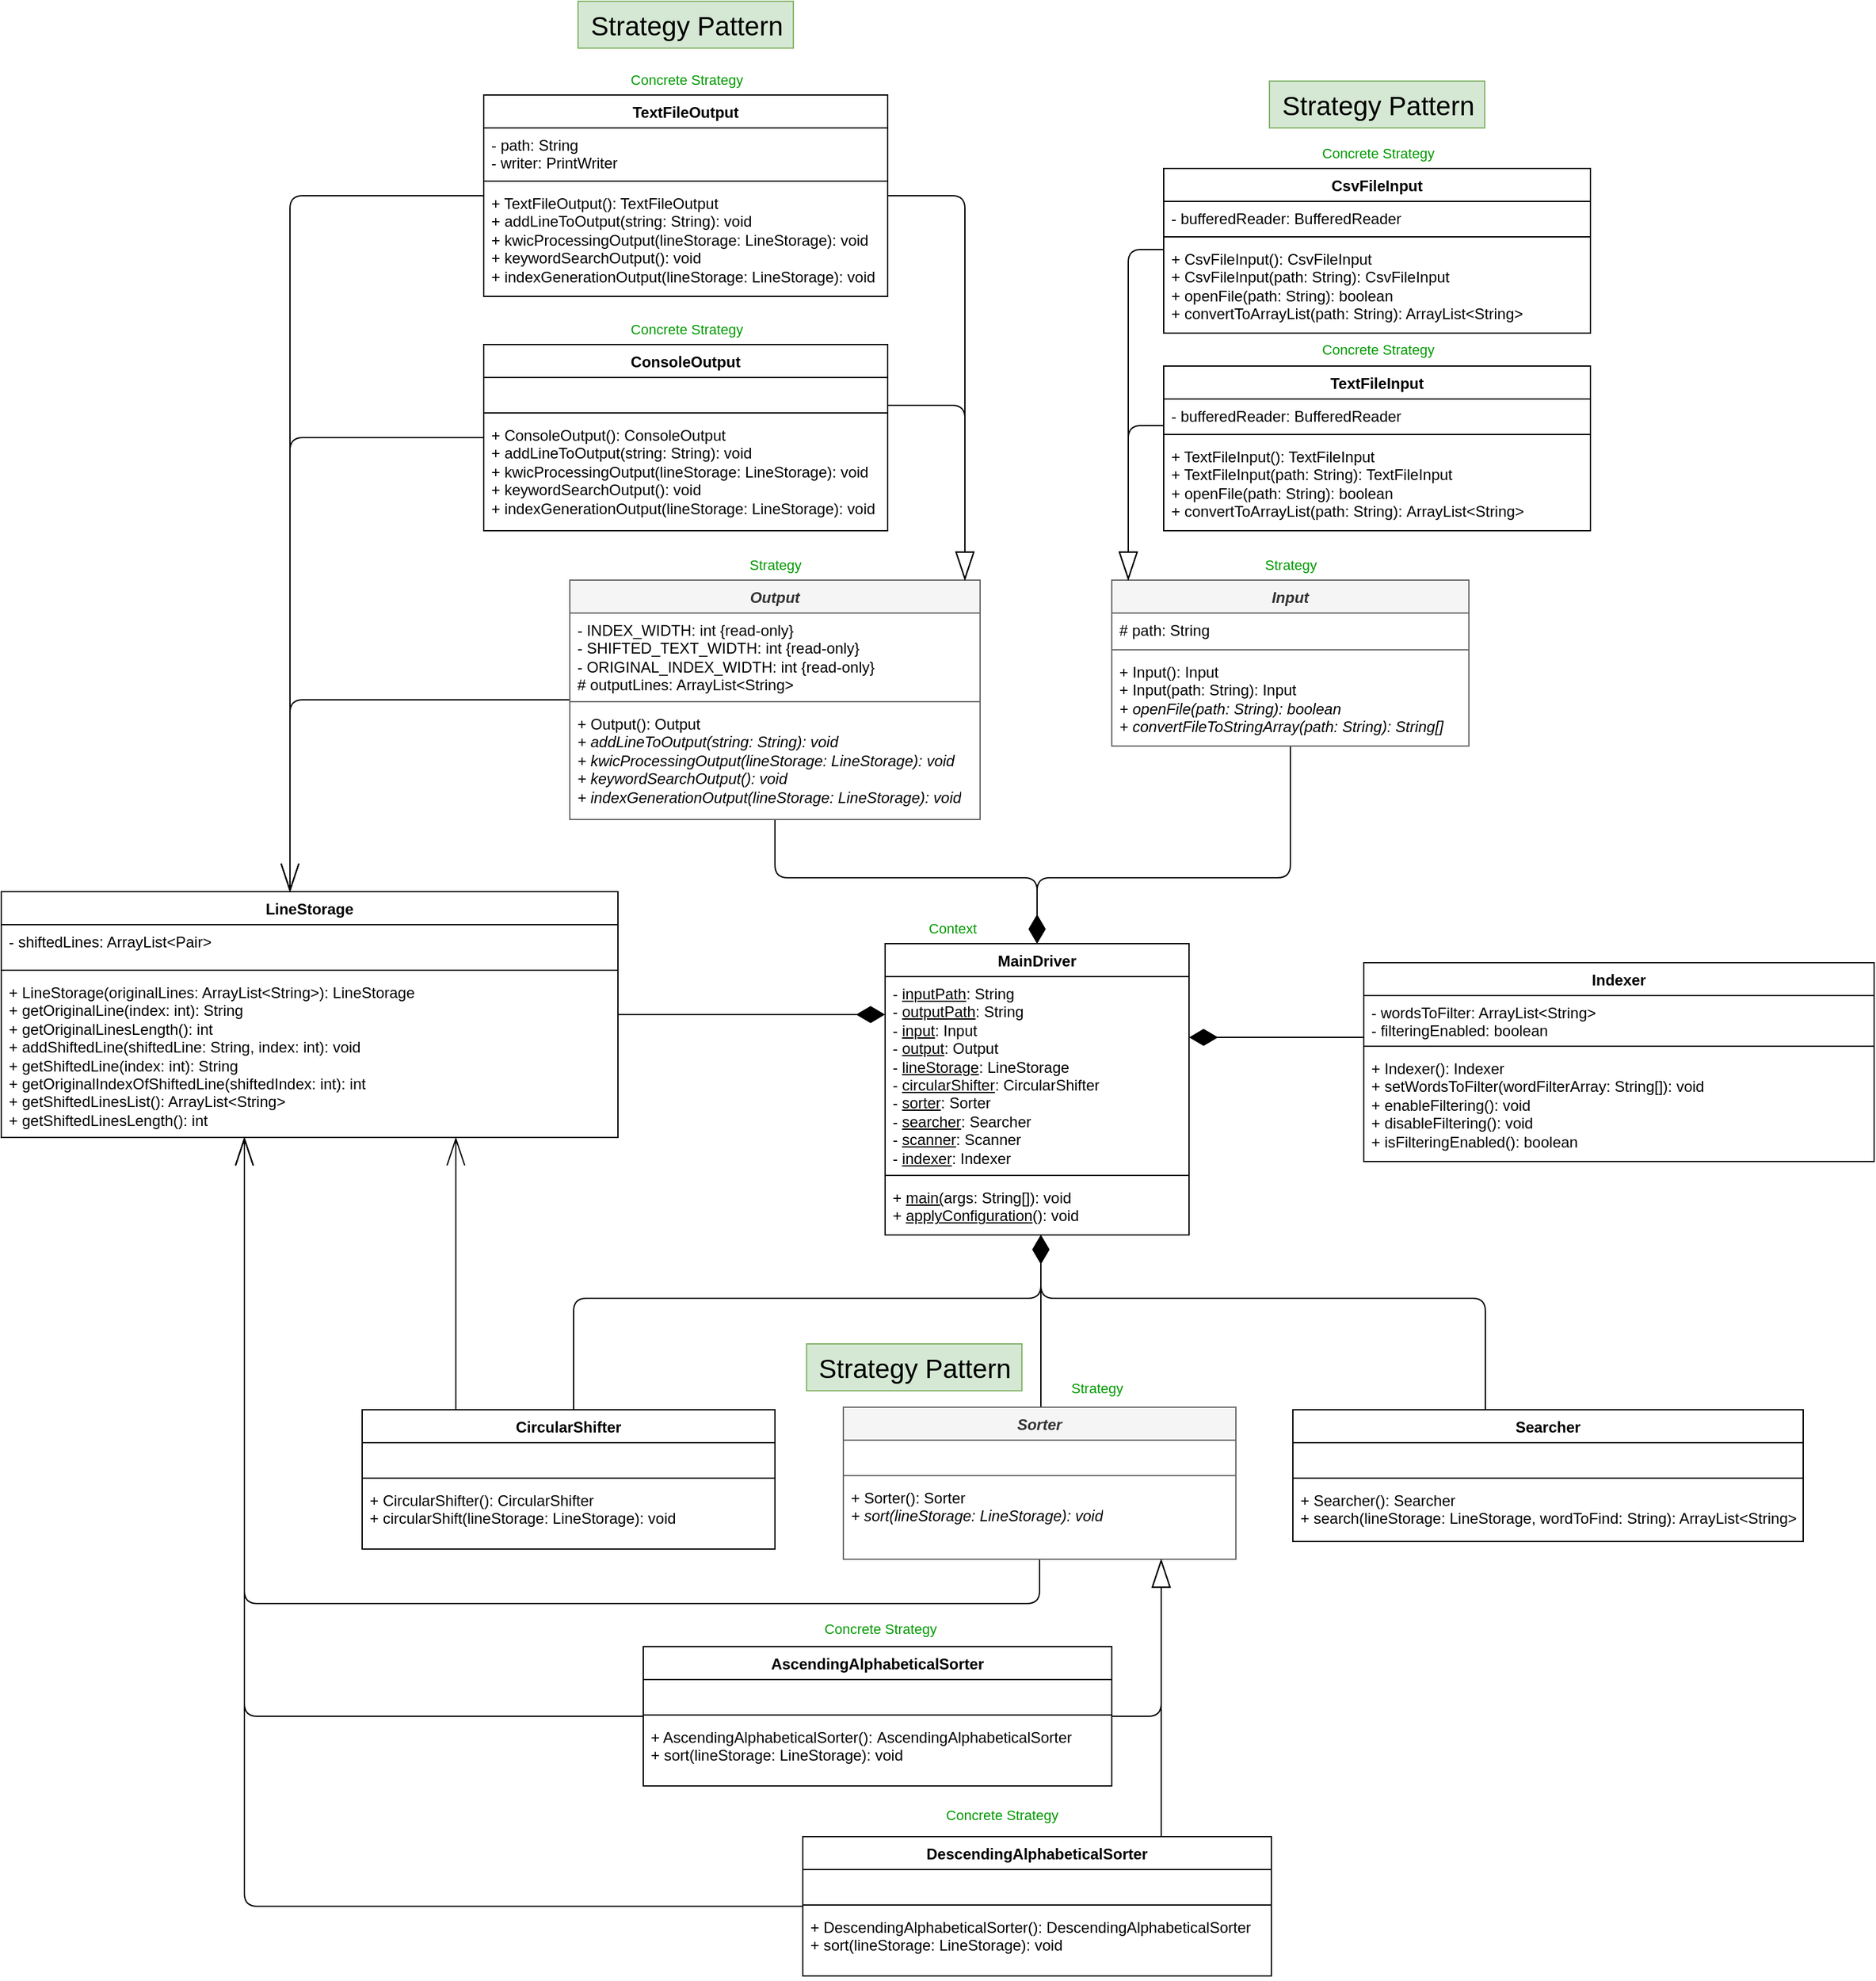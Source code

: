 <mxfile version="24.7.17">
  <diagram name="Page-1" id="gNpJx5rv7onuiS_OyHsm">
    <mxGraphModel dx="1589" dy="1372" grid="0" gridSize="10" guides="1" tooltips="1" connect="1" arrows="1" fold="1" page="0" pageScale="1" pageWidth="850" pageHeight="1100" math="0" shadow="0">
      <root>
        <mxCell id="0" />
        <mxCell id="1" parent="0" />
        <mxCell id="z4-LLyhYstn7hPUnOFZi-1" style="edgeStyle=orthogonalEdgeStyle;shape=connector;curved=0;rounded=1;orthogonalLoop=1;jettySize=auto;html=1;shadow=0;strokeColor=default;align=center;verticalAlign=middle;fontFamily=Helvetica;fontSize=11;fontColor=default;labelBackgroundColor=default;endArrow=none;endFill=0;flowAnimation=0;endSize=20;startArrow=diamondThin;startFill=1;startSize=20;" parent="1" source="epCVmQHk5e1hiLAlQ9qd-1" target="mX7v8Orim6EYVugqGwq7-1" edge="1">
          <mxGeometry relative="1" as="geometry">
            <Array as="points">
              <mxPoint x="264" y="468" />
              <mxPoint x="615" y="468" />
            </Array>
          </mxGeometry>
        </mxCell>
        <mxCell id="z4-LLyhYstn7hPUnOFZi-2" style="edgeStyle=orthogonalEdgeStyle;shape=connector;curved=0;rounded=1;orthogonalLoop=1;jettySize=auto;html=1;shadow=0;strokeColor=default;align=center;verticalAlign=middle;fontFamily=Helvetica;fontSize=11;fontColor=default;labelBackgroundColor=default;endArrow=none;endFill=0;flowAnimation=0;endSize=20;startArrow=diamondThin;startFill=1;startSize=20;" parent="1" source="epCVmQHk5e1hiLAlQ9qd-1" target="epCVmQHk5e1hiLAlQ9qd-30" edge="1">
          <mxGeometry relative="1" as="geometry">
            <Array as="points">
              <mxPoint x="264" y="468" />
              <mxPoint x="-105" y="468" />
            </Array>
          </mxGeometry>
        </mxCell>
        <mxCell id="epCVmQHk5e1hiLAlQ9qd-1" value="MainDriver" style="swimlane;fontStyle=1;align=center;verticalAlign=top;childLayout=stackLayout;horizontal=1;startSize=26;horizontalStack=0;resizeParent=1;resizeParentMax=0;resizeLast=0;collapsible=1;marginBottom=0;whiteSpace=wrap;html=1;" parent="1" vertex="1">
          <mxGeometry x="141" y="188" width="240" height="230" as="geometry" />
        </mxCell>
        <mxCell id="epCVmQHk5e1hiLAlQ9qd-2" value="&lt;div&gt;- &lt;u&gt;inputPath&lt;/u&gt;: String&lt;/div&gt;&lt;div&gt;- &lt;u&gt;outputPath&lt;/u&gt;: String&lt;/div&gt;- &lt;u&gt;input&lt;/u&gt;: Input&lt;div&gt;- &lt;u&gt;output&lt;/u&gt;: Output&lt;/div&gt;&lt;div&gt;- &lt;u&gt;lineStorage&lt;/u&gt;: LineStorage&lt;/div&gt;&lt;div&gt;- &lt;u&gt;circularShifter&lt;/u&gt;: CircularShifter&lt;/div&gt;&lt;div&gt;- &lt;u&gt;sorter&lt;/u&gt;: Sorter&lt;/div&gt;&lt;div&gt;- &lt;u&gt;searcher&lt;/u&gt;: Searcher&lt;/div&gt;&lt;div&gt;- &lt;u&gt;scanner&lt;/u&gt;: Scanner&lt;/div&gt;&lt;div&gt;- &lt;u&gt;indexer&lt;/u&gt;: Indexer&lt;/div&gt;" style="text;strokeColor=none;fillColor=none;align=left;verticalAlign=top;spacingLeft=4;spacingRight=4;overflow=hidden;rotatable=0;points=[[0,0.5],[1,0.5]];portConstraint=eastwest;whiteSpace=wrap;html=1;" parent="epCVmQHk5e1hiLAlQ9qd-1" vertex="1">
          <mxGeometry y="26" width="240" height="153" as="geometry" />
        </mxCell>
        <mxCell id="epCVmQHk5e1hiLAlQ9qd-3" value="" style="line;strokeWidth=1;fillColor=none;align=left;verticalAlign=middle;spacingTop=-1;spacingLeft=3;spacingRight=3;rotatable=0;labelPosition=right;points=[];portConstraint=eastwest;strokeColor=inherit;" parent="epCVmQHk5e1hiLAlQ9qd-1" vertex="1">
          <mxGeometry y="179" width="240" height="8" as="geometry" />
        </mxCell>
        <mxCell id="epCVmQHk5e1hiLAlQ9qd-4" value="+ &lt;u&gt;main(&lt;/u&gt;args: String[]): void&lt;div&gt;+ &lt;u&gt;applyConfiguration&lt;/u&gt;(): void&lt;/div&gt;" style="text;strokeColor=none;fillColor=none;align=left;verticalAlign=top;spacingLeft=4;spacingRight=4;overflow=hidden;rotatable=0;points=[[0,0.5],[1,0.5]];portConstraint=eastwest;whiteSpace=wrap;html=1;" parent="epCVmQHk5e1hiLAlQ9qd-1" vertex="1">
          <mxGeometry y="187" width="240" height="43" as="geometry" />
        </mxCell>
        <mxCell id="QV1saAk_ovK5e-RrtN9O-23" style="edgeStyle=orthogonalEdgeStyle;shape=connector;rounded=1;orthogonalLoop=1;jettySize=auto;html=1;strokeColor=default;align=center;verticalAlign=middle;fontFamily=Helvetica;fontSize=11;fontColor=default;labelBackgroundColor=default;endArrow=diamondThin;endFill=1;endSize=20;curved=0;" parent="1" source="epCVmQHk5e1hiLAlQ9qd-5" target="epCVmQHk5e1hiLAlQ9qd-1" edge="1">
          <mxGeometry relative="1" as="geometry">
            <Array as="points">
              <mxPoint x="461" y="136" />
              <mxPoint x="261" y="136" />
            </Array>
          </mxGeometry>
        </mxCell>
        <mxCell id="epCVmQHk5e1hiLAlQ9qd-5" value="&lt;i&gt;Input&lt;/i&gt;" style="swimlane;fontStyle=1;align=center;verticalAlign=top;childLayout=stackLayout;horizontal=1;startSize=26;horizontalStack=0;resizeParent=1;resizeParentMax=0;resizeLast=0;collapsible=1;marginBottom=0;whiteSpace=wrap;html=1;fillColor=#f5f5f5;fontColor=#333333;strokeColor=#666666;" parent="1" vertex="1">
          <mxGeometry x="320" y="-99" width="282" height="131" as="geometry" />
        </mxCell>
        <mxCell id="epCVmQHk5e1hiLAlQ9qd-6" value="&lt;div&gt;# path: String&lt;/div&gt;" style="text;strokeColor=none;fillColor=none;align=left;verticalAlign=top;spacingLeft=4;spacingRight=4;overflow=hidden;rotatable=0;points=[[0,0.5],[1,0.5]];portConstraint=eastwest;whiteSpace=wrap;html=1;" parent="epCVmQHk5e1hiLAlQ9qd-5" vertex="1">
          <mxGeometry y="26" width="282" height="25" as="geometry" />
        </mxCell>
        <mxCell id="epCVmQHk5e1hiLAlQ9qd-7" value="" style="line;strokeWidth=1;fillColor=none;align=left;verticalAlign=middle;spacingTop=-1;spacingLeft=3;spacingRight=3;rotatable=0;labelPosition=right;points=[];portConstraint=eastwest;strokeColor=inherit;" parent="epCVmQHk5e1hiLAlQ9qd-5" vertex="1">
          <mxGeometry y="51" width="282" height="8" as="geometry" />
        </mxCell>
        <mxCell id="epCVmQHk5e1hiLAlQ9qd-8" value="+ Input(): Input&lt;div&gt;+ Input(path: String): Input&lt;/div&gt;&lt;div&gt;&lt;i style=&quot;background-color: initial;&quot;&gt;+ openFile(path: String): boolean&lt;/i&gt;&lt;br&gt;&lt;/div&gt;&lt;div&gt;&lt;i&gt;+ convertFileToStringArray(path: String): String[]&lt;/i&gt;&lt;/div&gt;" style="text;strokeColor=none;fillColor=none;align=left;verticalAlign=top;spacingLeft=4;spacingRight=4;overflow=hidden;rotatable=0;points=[[0,0.5],[1,0.5]];portConstraint=eastwest;whiteSpace=wrap;html=1;" parent="epCVmQHk5e1hiLAlQ9qd-5" vertex="1">
          <mxGeometry y="59" width="282" height="72" as="geometry" />
        </mxCell>
        <mxCell id="QV1saAk_ovK5e-RrtN9O-22" style="edgeStyle=orthogonalEdgeStyle;shape=connector;rounded=1;orthogonalLoop=1;jettySize=auto;html=1;strokeColor=default;align=center;verticalAlign=middle;fontFamily=Helvetica;fontSize=11;fontColor=default;labelBackgroundColor=default;endArrow=diamondThin;endFill=1;endSize=20;curved=0;" parent="1" source="epCVmQHk5e1hiLAlQ9qd-9" target="epCVmQHk5e1hiLAlQ9qd-1" edge="1">
          <mxGeometry relative="1" as="geometry">
            <Array as="points">
              <mxPoint x="54" y="136" />
              <mxPoint x="261" y="136" />
            </Array>
          </mxGeometry>
        </mxCell>
        <mxCell id="QV1saAk_ovK5e-RrtN9O-24" style="edgeStyle=orthogonalEdgeStyle;shape=connector;rounded=1;orthogonalLoop=1;jettySize=auto;html=1;strokeColor=default;align=center;verticalAlign=middle;fontFamily=Helvetica;fontSize=11;fontColor=default;labelBackgroundColor=default;endArrow=openThin;endFill=0;endSize=20;curved=0;" parent="1" source="epCVmQHk5e1hiLAlQ9qd-9" target="z4-LLyhYstn7hPUnOFZi-10" edge="1">
          <mxGeometry relative="1" as="geometry">
            <Array as="points">
              <mxPoint x="-329" y="-4" />
            </Array>
          </mxGeometry>
        </mxCell>
        <mxCell id="epCVmQHk5e1hiLAlQ9qd-9" value="&lt;i&gt;Output&lt;/i&gt;" style="swimlane;fontStyle=1;align=center;verticalAlign=top;childLayout=stackLayout;horizontal=1;startSize=26;horizontalStack=0;resizeParent=1;resizeParentMax=0;resizeLast=0;collapsible=1;marginBottom=0;whiteSpace=wrap;html=1;fillColor=#f5f5f5;fontColor=#333333;strokeColor=#666666;" parent="1" vertex="1">
          <mxGeometry x="-108" y="-99" width="324" height="189" as="geometry" />
        </mxCell>
        <mxCell id="epCVmQHk5e1hiLAlQ9qd-10" value="- INDEX_WIDTH: int {read-only}&lt;div&gt;- SHIFTED_TEXT_WIDTH: int {read-only}&lt;br&gt;&lt;/div&gt;&lt;div&gt;- ORIGINAL_INDEX_WIDTH: int {read-only}&lt;br&gt;&lt;/div&gt;&lt;div&gt;# outputLines: ArrayList&amp;lt;String&amp;gt;&lt;/div&gt;" style="text;strokeColor=none;fillColor=none;align=left;verticalAlign=top;spacingLeft=4;spacingRight=4;overflow=hidden;rotatable=0;points=[[0,0.5],[1,0.5]];portConstraint=eastwest;whiteSpace=wrap;html=1;" parent="epCVmQHk5e1hiLAlQ9qd-9" vertex="1">
          <mxGeometry y="26" width="324" height="66" as="geometry" />
        </mxCell>
        <mxCell id="epCVmQHk5e1hiLAlQ9qd-11" value="" style="line;strokeWidth=1;fillColor=none;align=left;verticalAlign=middle;spacingTop=-1;spacingLeft=3;spacingRight=3;rotatable=0;labelPosition=right;points=[];portConstraint=eastwest;strokeColor=inherit;" parent="epCVmQHk5e1hiLAlQ9qd-9" vertex="1">
          <mxGeometry y="92" width="324" height="8" as="geometry" />
        </mxCell>
        <mxCell id="epCVmQHk5e1hiLAlQ9qd-12" value="+ Output(): Output&lt;div&gt;&lt;i&gt;+ addLineToOutput(string: String): void&lt;/i&gt;&lt;/div&gt;&lt;div&gt;&lt;i&gt;+ kwicProcessingOutput(lineStorage: LineStorage): void&lt;/i&gt;&lt;/div&gt;&lt;div&gt;&lt;i&gt;+ keywordSearchOutput(): void&lt;/i&gt;&lt;/div&gt;&lt;div&gt;&lt;i&gt;+ indexGenerationOutput(lineStorage: LineStorage): void&lt;/i&gt;&lt;/div&gt;" style="text;strokeColor=none;fillColor=none;align=left;verticalAlign=top;spacingLeft=4;spacingRight=4;overflow=hidden;rotatable=0;points=[[0,0.5],[1,0.5]];portConstraint=eastwest;whiteSpace=wrap;html=1;" parent="epCVmQHk5e1hiLAlQ9qd-9" vertex="1">
          <mxGeometry y="100" width="324" height="89" as="geometry" />
        </mxCell>
        <mxCell id="rIHUugkleMINSU4qu17W-4" style="edgeStyle=orthogonalEdgeStyle;shape=connector;rounded=1;orthogonalLoop=1;jettySize=auto;html=1;strokeColor=default;align=center;verticalAlign=middle;fontFamily=Helvetica;fontSize=11;fontColor=default;labelBackgroundColor=default;endArrow=blockThin;endFill=0;endSize=20;targetPerimeterSpacing=0;curved=0;" parent="1" source="epCVmQHk5e1hiLAlQ9qd-13" target="epCVmQHk5e1hiLAlQ9qd-5" edge="1">
          <mxGeometry relative="1" as="geometry">
            <Array as="points">
              <mxPoint x="333" y="-221" />
            </Array>
          </mxGeometry>
        </mxCell>
        <mxCell id="epCVmQHk5e1hiLAlQ9qd-13" value="TextFileInput" style="swimlane;fontStyle=1;align=center;verticalAlign=top;childLayout=stackLayout;horizontal=1;startSize=26;horizontalStack=0;resizeParent=1;resizeParentMax=0;resizeLast=0;collapsible=1;marginBottom=0;whiteSpace=wrap;html=1;" parent="1" vertex="1">
          <mxGeometry x="361" y="-268" width="337" height="130" as="geometry" />
        </mxCell>
        <mxCell id="epCVmQHk5e1hiLAlQ9qd-14" value="- bufferedReader: BufferedReader" style="text;strokeColor=none;fillColor=none;align=left;verticalAlign=top;spacingLeft=4;spacingRight=4;overflow=hidden;rotatable=0;points=[[0,0.5],[1,0.5]];portConstraint=eastwest;whiteSpace=wrap;html=1;" parent="epCVmQHk5e1hiLAlQ9qd-13" vertex="1">
          <mxGeometry y="26" width="337" height="24" as="geometry" />
        </mxCell>
        <mxCell id="epCVmQHk5e1hiLAlQ9qd-15" value="" style="line;strokeWidth=1;fillColor=none;align=left;verticalAlign=middle;spacingTop=-1;spacingLeft=3;spacingRight=3;rotatable=0;labelPosition=right;points=[];portConstraint=eastwest;strokeColor=inherit;" parent="epCVmQHk5e1hiLAlQ9qd-13" vertex="1">
          <mxGeometry y="50" width="337" height="8" as="geometry" />
        </mxCell>
        <mxCell id="epCVmQHk5e1hiLAlQ9qd-16" value="+ TextFileInput(): TextFileInput&lt;div&gt;+ TextFileInput(path: String): TextFileInput&lt;br&gt;&lt;div&gt;&lt;div&gt;+ openFile(path: String): boolean&lt;/div&gt;&lt;div&gt;+ convertToArrayList(path: String):&amp;nbsp;&lt;span style=&quot;background-color: initial;&quot;&gt;ArrayList&amp;lt;String&amp;gt;&lt;/span&gt;&lt;/div&gt;&lt;/div&gt;&lt;/div&gt;" style="text;strokeColor=none;fillColor=none;align=left;verticalAlign=top;spacingLeft=4;spacingRight=4;overflow=hidden;rotatable=0;points=[[0,0.5],[1,0.5]];portConstraint=eastwest;whiteSpace=wrap;html=1;" parent="epCVmQHk5e1hiLAlQ9qd-13" vertex="1">
          <mxGeometry y="58" width="337" height="72" as="geometry" />
        </mxCell>
        <mxCell id="epCVmQHk5e1hiLAlQ9qd-23" style="edgeStyle=orthogonalEdgeStyle;shape=connector;rounded=1;orthogonalLoop=1;jettySize=auto;html=1;strokeColor=default;align=center;verticalAlign=middle;fontFamily=Helvetica;fontSize=11;fontColor=default;labelBackgroundColor=default;endArrow=blockThin;endFill=0;endSize=20;curved=0;" parent="1" source="epCVmQHk5e1hiLAlQ9qd-17" target="epCVmQHk5e1hiLAlQ9qd-9" edge="1">
          <mxGeometry relative="1" as="geometry">
            <Array as="points">
              <mxPoint x="204" y="-237" />
            </Array>
          </mxGeometry>
        </mxCell>
        <mxCell id="QV1saAk_ovK5e-RrtN9O-27" style="edgeStyle=orthogonalEdgeStyle;shape=connector;rounded=1;orthogonalLoop=1;jettySize=auto;html=1;strokeColor=default;align=center;verticalAlign=middle;fontFamily=Helvetica;fontSize=11;fontColor=default;labelBackgroundColor=default;endArrow=openThin;endFill=0;endSize=20;curved=0;" parent="1" source="epCVmQHk5e1hiLAlQ9qd-17" target="z4-LLyhYstn7hPUnOFZi-10" edge="1">
          <mxGeometry relative="1" as="geometry">
            <Array as="points">
              <mxPoint x="-329" y="-211" />
            </Array>
          </mxGeometry>
        </mxCell>
        <mxCell id="epCVmQHk5e1hiLAlQ9qd-17" value="ConsoleOutput" style="swimlane;fontStyle=1;align=center;verticalAlign=top;childLayout=stackLayout;horizontal=1;startSize=26;horizontalStack=0;resizeParent=1;resizeParentMax=0;resizeLast=0;collapsible=1;marginBottom=0;whiteSpace=wrap;html=1;" parent="1" vertex="1">
          <mxGeometry x="-176" y="-285" width="319" height="147" as="geometry" />
        </mxCell>
        <mxCell id="epCVmQHk5e1hiLAlQ9qd-18" value="&amp;nbsp;" style="text;strokeColor=none;fillColor=none;align=left;verticalAlign=top;spacingLeft=4;spacingRight=4;overflow=hidden;rotatable=0;points=[[0,0.5],[1,0.5]];portConstraint=eastwest;whiteSpace=wrap;html=1;" parent="epCVmQHk5e1hiLAlQ9qd-17" vertex="1">
          <mxGeometry y="26" width="319" height="24" as="geometry" />
        </mxCell>
        <mxCell id="epCVmQHk5e1hiLAlQ9qd-19" value="" style="line;strokeWidth=1;fillColor=none;align=left;verticalAlign=middle;spacingTop=-1;spacingLeft=3;spacingRight=3;rotatable=0;labelPosition=right;points=[];portConstraint=eastwest;strokeColor=inherit;" parent="epCVmQHk5e1hiLAlQ9qd-17" vertex="1">
          <mxGeometry y="50" width="319" height="8" as="geometry" />
        </mxCell>
        <mxCell id="epCVmQHk5e1hiLAlQ9qd-20" value="+ ConsoleOutput(): ConsoleOutput&lt;div&gt;&lt;div&gt;+ addLineToOutput(string: String): void&lt;/div&gt;&lt;div&gt;+ kwicProcessingOutput(lineStorage: LineStorage): void&lt;/div&gt;&lt;div&gt;+ keywordSearchOutput(): void&lt;/div&gt;&lt;div&gt;+ indexGenerationOutput(lineStorage: LineStorage): void&lt;/div&gt;&lt;/div&gt;" style="text;strokeColor=none;fillColor=none;align=left;verticalAlign=top;spacingLeft=4;spacingRight=4;overflow=hidden;rotatable=0;points=[[0,0.5],[1,0.5]];portConstraint=eastwest;whiteSpace=wrap;html=1;" parent="epCVmQHk5e1hiLAlQ9qd-17" vertex="1">
          <mxGeometry y="58" width="319" height="89" as="geometry" />
        </mxCell>
        <mxCell id="Wn8MqAlHIF83_fRVM8e6-9" style="edgeStyle=orthogonalEdgeStyle;shape=connector;curved=0;rounded=1;orthogonalLoop=1;jettySize=auto;html=1;shadow=0;strokeColor=default;align=center;verticalAlign=middle;fontFamily=Helvetica;fontSize=11;fontColor=default;labelBackgroundColor=default;startArrow=none;startFill=0;startSize=20;endArrow=openThin;endFill=0;endSize=20;flowAnimation=0;" parent="1" source="epCVmQHk5e1hiLAlQ9qd-30" target="z4-LLyhYstn7hPUnOFZi-10" edge="1">
          <mxGeometry relative="1" as="geometry">
            <Array as="points">
              <mxPoint x="-198" y="494" />
              <mxPoint x="-198" y="494" />
            </Array>
          </mxGeometry>
        </mxCell>
        <mxCell id="epCVmQHk5e1hiLAlQ9qd-30" value="CircularShifter" style="swimlane;fontStyle=1;align=center;verticalAlign=top;childLayout=stackLayout;horizontal=1;startSize=26;horizontalStack=0;resizeParent=1;resizeParentMax=0;resizeLast=0;collapsible=1;marginBottom=0;whiteSpace=wrap;html=1;" parent="1" vertex="1">
          <mxGeometry x="-272" y="556" width="326" height="110" as="geometry" />
        </mxCell>
        <mxCell id="epCVmQHk5e1hiLAlQ9qd-31" value="&amp;nbsp;" style="text;strokeColor=none;fillColor=none;align=left;verticalAlign=top;spacingLeft=4;spacingRight=4;overflow=hidden;rotatable=0;points=[[0,0.5],[1,0.5]];portConstraint=eastwest;whiteSpace=wrap;html=1;" parent="epCVmQHk5e1hiLAlQ9qd-30" vertex="1">
          <mxGeometry y="26" width="326" height="24" as="geometry" />
        </mxCell>
        <mxCell id="epCVmQHk5e1hiLAlQ9qd-32" value="" style="line;strokeWidth=1;fillColor=none;align=left;verticalAlign=middle;spacingTop=-1;spacingLeft=3;spacingRight=3;rotatable=0;labelPosition=right;points=[];portConstraint=eastwest;strokeColor=inherit;" parent="epCVmQHk5e1hiLAlQ9qd-30" vertex="1">
          <mxGeometry y="50" width="326" height="8" as="geometry" />
        </mxCell>
        <mxCell id="epCVmQHk5e1hiLAlQ9qd-33" value="+ CircularShifter(): CircularShifter&lt;div&gt;+ circularShift(lineStorage: LineStorage): void&lt;/div&gt;" style="text;strokeColor=none;fillColor=none;align=left;verticalAlign=top;spacingLeft=4;spacingRight=4;overflow=hidden;rotatable=0;points=[[0,0.5],[1,0.5]];portConstraint=eastwest;whiteSpace=wrap;html=1;" parent="epCVmQHk5e1hiLAlQ9qd-30" vertex="1">
          <mxGeometry y="58" width="326" height="52" as="geometry" />
        </mxCell>
        <mxCell id="mX7v8Orim6EYVugqGwq7-1" value="Searcher" style="swimlane;fontStyle=1;align=center;verticalAlign=top;childLayout=stackLayout;horizontal=1;startSize=26;horizontalStack=0;resizeParent=1;resizeParentMax=0;resizeLast=0;collapsible=1;marginBottom=0;whiteSpace=wrap;html=1;" parent="1" vertex="1">
          <mxGeometry x="463" y="556" width="403" height="104" as="geometry" />
        </mxCell>
        <mxCell id="mX7v8Orim6EYVugqGwq7-2" value="&amp;nbsp;" style="text;strokeColor=none;fillColor=none;align=left;verticalAlign=top;spacingLeft=4;spacingRight=4;overflow=hidden;rotatable=0;points=[[0,0.5],[1,0.5]];portConstraint=eastwest;whiteSpace=wrap;html=1;" parent="mX7v8Orim6EYVugqGwq7-1" vertex="1">
          <mxGeometry y="26" width="403" height="24" as="geometry" />
        </mxCell>
        <mxCell id="mX7v8Orim6EYVugqGwq7-3" value="" style="line;strokeWidth=1;fillColor=none;align=left;verticalAlign=middle;spacingTop=-1;spacingLeft=3;spacingRight=3;rotatable=0;labelPosition=right;points=[];portConstraint=eastwest;strokeColor=inherit;" parent="mX7v8Orim6EYVugqGwq7-1" vertex="1">
          <mxGeometry y="50" width="403" height="8" as="geometry" />
        </mxCell>
        <mxCell id="mX7v8Orim6EYVugqGwq7-4" value="+ Searcher(): Searcher&lt;div&gt;+ search(lineStorage: LineStorage, wordToFind: String): ArrayList&amp;lt;String&amp;gt;&lt;/div&gt;&lt;div&gt;&lt;br&gt;&lt;/div&gt;" style="text;strokeColor=none;fillColor=none;align=left;verticalAlign=top;spacingLeft=4;spacingRight=4;overflow=hidden;rotatable=0;points=[[0,0.5],[1,0.5]];portConstraint=eastwest;whiteSpace=wrap;html=1;" parent="mX7v8Orim6EYVugqGwq7-1" vertex="1">
          <mxGeometry y="58" width="403" height="46" as="geometry" />
        </mxCell>
        <mxCell id="QV1saAk_ovK5e-RrtN9O-35" style="edgeStyle=orthogonalEdgeStyle;shape=connector;rounded=1;orthogonalLoop=1;jettySize=auto;html=1;strokeColor=default;align=center;verticalAlign=middle;fontFamily=Helvetica;fontSize=11;fontColor=default;labelBackgroundColor=default;endArrow=diamondThin;endFill=1;endSize=20;curved=0;" parent="1" source="z4-LLyhYstn7hPUnOFZi-10" target="epCVmQHk5e1hiLAlQ9qd-1" edge="1">
          <mxGeometry relative="1" as="geometry">
            <Array as="points">
              <mxPoint x="-119" y="213" />
              <mxPoint x="-119" y="213" />
            </Array>
          </mxGeometry>
        </mxCell>
        <mxCell id="z4-LLyhYstn7hPUnOFZi-10" value="LineStorage" style="swimlane;fontStyle=1;align=center;verticalAlign=top;childLayout=stackLayout;horizontal=1;startSize=26;horizontalStack=0;resizeParent=1;resizeParentMax=0;resizeLast=0;collapsible=1;marginBottom=0;whiteSpace=wrap;html=1;" parent="1" vertex="1">
          <mxGeometry x="-557" y="147" width="487" height="194" as="geometry" />
        </mxCell>
        <mxCell id="z4-LLyhYstn7hPUnOFZi-11" value="&lt;div&gt;- shiftedLines: ArrayList&amp;lt;Pair&amp;gt;&lt;/div&gt;" style="text;strokeColor=none;fillColor=none;align=left;verticalAlign=top;spacingLeft=4;spacingRight=4;overflow=hidden;rotatable=0;points=[[0,0.5],[1,0.5]];portConstraint=eastwest;whiteSpace=wrap;html=1;" parent="z4-LLyhYstn7hPUnOFZi-10" vertex="1">
          <mxGeometry y="26" width="487" height="32" as="geometry" />
        </mxCell>
        <mxCell id="z4-LLyhYstn7hPUnOFZi-12" value="" style="line;strokeWidth=1;fillColor=none;align=left;verticalAlign=middle;spacingTop=-1;spacingLeft=3;spacingRight=3;rotatable=0;labelPosition=right;points=[];portConstraint=eastwest;strokeColor=inherit;" parent="z4-LLyhYstn7hPUnOFZi-10" vertex="1">
          <mxGeometry y="58" width="487" height="8" as="geometry" />
        </mxCell>
        <mxCell id="z4-LLyhYstn7hPUnOFZi-13" value="+ LineStorage(originalLines: ArrayList&amp;lt;String&amp;gt;): LineStorage&lt;div&gt;+ getOriginalLine(index: int): String&lt;/div&gt;&lt;div&gt;+ getOriginalLinesLength(): int&lt;/div&gt;&lt;div&gt;+ addShiftedLine(shiftedLine: String, index: int): void&lt;/div&gt;&lt;div&gt;+ getShiftedLine(index: int): String&lt;/div&gt;&lt;div&gt;+ getOriginalIndexOfShiftedLine(shiftedIndex: int): int&lt;/div&gt;&lt;div&gt;+ getShiftedLinesList(): ArrayList&amp;lt;String&amp;gt;&lt;/div&gt;&lt;div&gt;+ getShiftedLinesLength(): int&lt;/div&gt;" style="text;strokeColor=none;fillColor=none;align=left;verticalAlign=top;spacingLeft=4;spacingRight=4;overflow=hidden;rotatable=0;points=[[0,0.5],[1,0.5]];portConstraint=eastwest;whiteSpace=wrap;html=1;" parent="z4-LLyhYstn7hPUnOFZi-10" vertex="1">
          <mxGeometry y="66" width="487" height="128" as="geometry" />
        </mxCell>
        <mxCell id="rIHUugkleMINSU4qu17W-21" style="edgeStyle=orthogonalEdgeStyle;shape=connector;rounded=1;orthogonalLoop=1;jettySize=auto;html=1;strokeColor=default;align=center;verticalAlign=middle;fontFamily=Helvetica;fontSize=11;fontColor=default;labelBackgroundColor=default;endArrow=blockThin;endFill=0;endSize=20;targetPerimeterSpacing=0;curved=0;" parent="1" source="B9tVBVnGrth3jbB6rGIX-5" target="rIHUugkleMINSU4qu17W-15" edge="1">
          <mxGeometry relative="1" as="geometry">
            <Array as="points">
              <mxPoint x="359" y="798" />
            </Array>
          </mxGeometry>
        </mxCell>
        <mxCell id="CTWnpAIqu8z1Vi2JYei4-2" style="edgeStyle=orthogonalEdgeStyle;shape=connector;curved=0;rounded=1;orthogonalLoop=1;jettySize=auto;html=1;strokeColor=default;align=center;verticalAlign=middle;fontFamily=Helvetica;fontSize=11;fontColor=default;labelBackgroundColor=default;endArrow=openThin;endFill=0;endSize=20;" edge="1" parent="1" source="B9tVBVnGrth3jbB6rGIX-5" target="z4-LLyhYstn7hPUnOFZi-10">
          <mxGeometry relative="1" as="geometry">
            <Array as="points">
              <mxPoint x="-365" y="798" />
            </Array>
          </mxGeometry>
        </mxCell>
        <mxCell id="B9tVBVnGrth3jbB6rGIX-5" value="AscendingAlphabeticalSorter" style="swimlane;fontStyle=1;align=center;verticalAlign=top;childLayout=stackLayout;horizontal=1;startSize=26;horizontalStack=0;resizeParent=1;resizeParentMax=0;resizeLast=0;collapsible=1;marginBottom=0;whiteSpace=wrap;html=1;" parent="1" vertex="1">
          <mxGeometry x="-50" y="743" width="370" height="110" as="geometry" />
        </mxCell>
        <mxCell id="B9tVBVnGrth3jbB6rGIX-6" value="&amp;nbsp;" style="text;strokeColor=none;fillColor=none;align=left;verticalAlign=top;spacingLeft=4;spacingRight=4;overflow=hidden;rotatable=0;points=[[0,0.5],[1,0.5]];portConstraint=eastwest;whiteSpace=wrap;html=1;" parent="B9tVBVnGrth3jbB6rGIX-5" vertex="1">
          <mxGeometry y="26" width="370" height="24" as="geometry" />
        </mxCell>
        <mxCell id="B9tVBVnGrth3jbB6rGIX-7" value="" style="line;strokeWidth=1;fillColor=none;align=left;verticalAlign=middle;spacingTop=-1;spacingLeft=3;spacingRight=3;rotatable=0;labelPosition=right;points=[];portConstraint=eastwest;strokeColor=inherit;" parent="B9tVBVnGrth3jbB6rGIX-5" vertex="1">
          <mxGeometry y="50" width="370" height="8" as="geometry" />
        </mxCell>
        <mxCell id="B9tVBVnGrth3jbB6rGIX-8" value="&lt;div&gt;+ AscendingAlphabeticalSorter():&amp;nbsp;&lt;span style=&quot;background-color: initial;&quot;&gt;AscendingAlphabeticalSorter&lt;/span&gt;&lt;/div&gt;&lt;div&gt;+ sort(lineStorage: LineStorage): void&lt;br&gt;&lt;/div&gt;" style="text;strokeColor=none;fillColor=none;align=left;verticalAlign=top;spacingLeft=4;spacingRight=4;overflow=hidden;rotatable=0;points=[[0,0.5],[1,0.5]];portConstraint=eastwest;whiteSpace=wrap;html=1;" parent="B9tVBVnGrth3jbB6rGIX-5" vertex="1">
          <mxGeometry y="58" width="370" height="52" as="geometry" />
        </mxCell>
        <mxCell id="rIHUugkleMINSU4qu17W-9" style="edgeStyle=orthogonalEdgeStyle;shape=connector;rounded=1;orthogonalLoop=1;jettySize=auto;html=1;strokeColor=default;align=center;verticalAlign=middle;fontFamily=Helvetica;fontSize=11;fontColor=default;labelBackgroundColor=default;endArrow=blockThin;endFill=0;endSize=20;targetPerimeterSpacing=0;curved=0;" parent="1" source="rIHUugkleMINSU4qu17W-5" target="epCVmQHk5e1hiLAlQ9qd-5" edge="1">
          <mxGeometry relative="1" as="geometry">
            <Array as="points">
              <mxPoint x="333" y="-360" />
            </Array>
          </mxGeometry>
        </mxCell>
        <mxCell id="rIHUugkleMINSU4qu17W-5" value="CsvFileInput" style="swimlane;fontStyle=1;align=center;verticalAlign=top;childLayout=stackLayout;horizontal=1;startSize=26;horizontalStack=0;resizeParent=1;resizeParentMax=0;resizeLast=0;collapsible=1;marginBottom=0;whiteSpace=wrap;html=1;" parent="1" vertex="1">
          <mxGeometry x="361" y="-424" width="337" height="130" as="geometry" />
        </mxCell>
        <mxCell id="rIHUugkleMINSU4qu17W-6" value="- bufferedReader: BufferedReader" style="text;strokeColor=none;fillColor=none;align=left;verticalAlign=top;spacingLeft=4;spacingRight=4;overflow=hidden;rotatable=0;points=[[0,0.5],[1,0.5]];portConstraint=eastwest;whiteSpace=wrap;html=1;" parent="rIHUugkleMINSU4qu17W-5" vertex="1">
          <mxGeometry y="26" width="337" height="24" as="geometry" />
        </mxCell>
        <mxCell id="rIHUugkleMINSU4qu17W-7" value="" style="line;strokeWidth=1;fillColor=none;align=left;verticalAlign=middle;spacingTop=-1;spacingLeft=3;spacingRight=3;rotatable=0;labelPosition=right;points=[];portConstraint=eastwest;strokeColor=inherit;" parent="rIHUugkleMINSU4qu17W-5" vertex="1">
          <mxGeometry y="50" width="337" height="8" as="geometry" />
        </mxCell>
        <mxCell id="rIHUugkleMINSU4qu17W-8" value="+ CsvFileInput(): CsvFileInput&lt;div&gt;+ CsvFileInput(path: String): CsvFileInput&lt;br&gt;&lt;div&gt;&lt;div&gt;+ openFile(path: String): boolean&lt;/div&gt;&lt;div&gt;+ convertToArrayList(path: String): ArrayList&amp;lt;String&amp;gt;&lt;/div&gt;&lt;/div&gt;&lt;/div&gt;" style="text;strokeColor=none;fillColor=none;align=left;verticalAlign=top;spacingLeft=4;spacingRight=4;overflow=hidden;rotatable=0;points=[[0,0.5],[1,0.5]];portConstraint=eastwest;whiteSpace=wrap;html=1;" parent="rIHUugkleMINSU4qu17W-5" vertex="1">
          <mxGeometry y="58" width="337" height="72" as="geometry" />
        </mxCell>
        <mxCell id="rIHUugkleMINSU4qu17W-22" style="edgeStyle=orthogonalEdgeStyle;shape=connector;rounded=1;orthogonalLoop=1;jettySize=auto;html=1;strokeColor=default;align=center;verticalAlign=middle;fontFamily=Helvetica;fontSize=11;fontColor=default;labelBackgroundColor=default;endArrow=diamondThin;endFill=1;endSize=20;targetPerimeterSpacing=0;curved=0;" parent="1" source="rIHUugkleMINSU4qu17W-15" target="epCVmQHk5e1hiLAlQ9qd-1" edge="1">
          <mxGeometry relative="1" as="geometry">
            <Array as="points">
              <mxPoint x="264" y="494" />
              <mxPoint x="264" y="494" />
            </Array>
          </mxGeometry>
        </mxCell>
        <mxCell id="CTWnpAIqu8z1Vi2JYei4-1" style="edgeStyle=orthogonalEdgeStyle;rounded=1;orthogonalLoop=1;jettySize=auto;html=1;endArrow=openThin;endFill=0;endSize=20;curved=0;" edge="1" parent="1" source="rIHUugkleMINSU4qu17W-15" target="z4-LLyhYstn7hPUnOFZi-10">
          <mxGeometry relative="1" as="geometry">
            <Array as="points">
              <mxPoint x="263" y="709" />
              <mxPoint x="-365" y="709" />
            </Array>
          </mxGeometry>
        </mxCell>
        <mxCell id="rIHUugkleMINSU4qu17W-15" value="&lt;i&gt;Sorter&lt;/i&gt;" style="swimlane;fontStyle=1;align=center;verticalAlign=top;childLayout=stackLayout;horizontal=1;startSize=26;horizontalStack=0;resizeParent=1;resizeParentMax=0;resizeLast=0;collapsible=1;marginBottom=0;whiteSpace=wrap;html=1;fillColor=#f5f5f5;fontColor=#333333;strokeColor=#666666;" parent="1" vertex="1">
          <mxGeometry x="108" y="554" width="310" height="120" as="geometry" />
        </mxCell>
        <mxCell id="rIHUugkleMINSU4qu17W-16" value="&amp;nbsp;" style="text;strokeColor=none;fillColor=none;align=left;verticalAlign=top;spacingLeft=4;spacingRight=4;overflow=hidden;rotatable=0;points=[[0,0.5],[1,0.5]];portConstraint=eastwest;whiteSpace=wrap;html=1;" parent="rIHUugkleMINSU4qu17W-15" vertex="1">
          <mxGeometry y="26" width="310" height="24" as="geometry" />
        </mxCell>
        <mxCell id="rIHUugkleMINSU4qu17W-17" value="" style="line;strokeWidth=1;fillColor=none;align=left;verticalAlign=middle;spacingTop=-1;spacingLeft=3;spacingRight=3;rotatable=0;labelPosition=right;points=[];portConstraint=eastwest;strokeColor=inherit;" parent="rIHUugkleMINSU4qu17W-15" vertex="1">
          <mxGeometry y="50" width="310" height="8" as="geometry" />
        </mxCell>
        <mxCell id="rIHUugkleMINSU4qu17W-18" value="+ Sorter(): Sorter&lt;div&gt;&lt;i&gt;+ sort(lineStorage: LineStorage): void&lt;/i&gt;&lt;/div&gt;" style="text;strokeColor=none;fillColor=none;align=left;verticalAlign=top;spacingLeft=4;spacingRight=4;overflow=hidden;rotatable=0;points=[[0,0.5],[1,0.5]];portConstraint=eastwest;whiteSpace=wrap;html=1;" parent="rIHUugkleMINSU4qu17W-15" vertex="1">
          <mxGeometry y="58" width="310" height="62" as="geometry" />
        </mxCell>
        <mxCell id="rIHUugkleMINSU4qu17W-26" value="&lt;font&gt;Strategy&lt;/font&gt;" style="text;html=1;align=center;verticalAlign=middle;resizable=0;points=[];autosize=1;strokeColor=none;fillColor=none;fontFamily=Helvetica;fontSize=11;fontColor=#009900;labelBackgroundColor=default;" parent="1" vertex="1">
          <mxGeometry x="431.5" y="-124" width="59" height="25" as="geometry" />
        </mxCell>
        <mxCell id="rIHUugkleMINSU4qu17W-27" value="&lt;font&gt;Concrete Strategy&lt;/font&gt;" style="text;html=1;align=center;verticalAlign=middle;resizable=0;points=[];autosize=1;strokeColor=none;fillColor=none;fontFamily=Helvetica;fontSize=11;fontColor=#009900;labelBackgroundColor=default;" parent="1" vertex="1">
          <mxGeometry x="476" y="-449" width="107" height="25" as="geometry" />
        </mxCell>
        <mxCell id="rIHUugkleMINSU4qu17W-28" value="&lt;font&gt;Concrete Strategy&lt;/font&gt;" style="text;html=1;align=center;verticalAlign=middle;resizable=0;points=[];autosize=1;strokeColor=none;fillColor=none;fontFamily=Helvetica;fontSize=11;fontColor=#009900;labelBackgroundColor=default;" parent="1" vertex="1">
          <mxGeometry x="476" y="-294" width="107" height="25" as="geometry" />
        </mxCell>
        <mxCell id="rIHUugkleMINSU4qu17W-29" value="&lt;font&gt;Context&lt;/font&gt;" style="text;html=1;align=center;verticalAlign=middle;resizable=0;points=[];autosize=1;strokeColor=none;fillColor=none;fontFamily=Helvetica;fontSize=11;fontColor=#009900;labelBackgroundColor=default;" parent="1" vertex="1">
          <mxGeometry x="166" y="163" width="56" height="25" as="geometry" />
        </mxCell>
        <mxCell id="QV1saAk_ovK5e-RrtN9O-7" value="&lt;font&gt;Strategy&lt;/font&gt;" style="text;html=1;align=center;verticalAlign=middle;resizable=0;points=[];autosize=1;strokeColor=none;fillColor=none;fontFamily=Helvetica;fontSize=11;fontColor=#009900;labelBackgroundColor=default;" parent="1" vertex="1">
          <mxGeometry x="24.5" y="-124" width="59" height="25" as="geometry" />
        </mxCell>
        <mxCell id="QV1saAk_ovK5e-RrtN9O-8" value="&lt;font&gt;Concrete Strategy&lt;/font&gt;" style="text;html=1;align=center;verticalAlign=middle;resizable=0;points=[];autosize=1;strokeColor=none;fillColor=none;fontFamily=Helvetica;fontSize=11;fontColor=#009900;labelBackgroundColor=default;" parent="1" vertex="1">
          <mxGeometry x="-70" y="-310" width="107" height="25" as="geometry" />
        </mxCell>
        <mxCell id="QV1saAk_ovK5e-RrtN9O-14" value="&lt;font&gt;Concrete Strategy&lt;/font&gt;" style="text;html=1;align=center;verticalAlign=middle;resizable=0;points=[];autosize=1;strokeColor=none;fillColor=none;fontFamily=Helvetica;fontSize=11;fontColor=#009900;labelBackgroundColor=default;" parent="1" vertex="1">
          <mxGeometry x="-70" y="-507" width="107" height="25" as="geometry" />
        </mxCell>
        <mxCell id="QV1saAk_ovK5e-RrtN9O-21" style="edgeStyle=orthogonalEdgeStyle;shape=connector;rounded=1;orthogonalLoop=1;jettySize=auto;html=1;strokeColor=default;align=center;verticalAlign=middle;fontFamily=Helvetica;fontSize=11;fontColor=default;labelBackgroundColor=default;endArrow=blockThin;endFill=0;endSize=20;curved=0;" parent="1" source="QV1saAk_ovK5e-RrtN9O-16" target="epCVmQHk5e1hiLAlQ9qd-9" edge="1">
          <mxGeometry relative="1" as="geometry">
            <Array as="points">
              <mxPoint x="204" y="-403" />
            </Array>
          </mxGeometry>
        </mxCell>
        <mxCell id="QV1saAk_ovK5e-RrtN9O-26" style="edgeStyle=orthogonalEdgeStyle;shape=connector;rounded=1;orthogonalLoop=1;jettySize=auto;html=1;strokeColor=default;align=center;verticalAlign=middle;fontFamily=Helvetica;fontSize=11;fontColor=default;labelBackgroundColor=default;endArrow=openThin;endFill=0;endSize=20;curved=0;" parent="1" source="QV1saAk_ovK5e-RrtN9O-16" target="z4-LLyhYstn7hPUnOFZi-10" edge="1">
          <mxGeometry relative="1" as="geometry">
            <Array as="points">
              <mxPoint x="-329" y="-402" />
            </Array>
          </mxGeometry>
        </mxCell>
        <mxCell id="QV1saAk_ovK5e-RrtN9O-16" value="TextFileOutput" style="swimlane;fontStyle=1;align=center;verticalAlign=top;childLayout=stackLayout;horizontal=1;startSize=26;horizontalStack=0;resizeParent=1;resizeParentMax=0;resizeLast=0;collapsible=1;marginBottom=0;whiteSpace=wrap;html=1;" parent="1" vertex="1">
          <mxGeometry x="-176" y="-482" width="319" height="159" as="geometry" />
        </mxCell>
        <mxCell id="QV1saAk_ovK5e-RrtN9O-17" value="- path: String&lt;div&gt;- writer: PrintWriter&lt;/div&gt;" style="text;strokeColor=none;fillColor=none;align=left;verticalAlign=top;spacingLeft=4;spacingRight=4;overflow=hidden;rotatable=0;points=[[0,0.5],[1,0.5]];portConstraint=eastwest;whiteSpace=wrap;html=1;" parent="QV1saAk_ovK5e-RrtN9O-16" vertex="1">
          <mxGeometry y="26" width="319" height="38" as="geometry" />
        </mxCell>
        <mxCell id="QV1saAk_ovK5e-RrtN9O-18" value="" style="line;strokeWidth=1;fillColor=none;align=left;verticalAlign=middle;spacingTop=-1;spacingLeft=3;spacingRight=3;rotatable=0;labelPosition=right;points=[];portConstraint=eastwest;strokeColor=inherit;" parent="QV1saAk_ovK5e-RrtN9O-16" vertex="1">
          <mxGeometry y="64" width="319" height="8" as="geometry" />
        </mxCell>
        <mxCell id="QV1saAk_ovK5e-RrtN9O-19" value="+ TextFileOutput(): TextFileOutput&lt;div&gt;&lt;div&gt;+ addLineToOutput(string: String): void&lt;/div&gt;&lt;div&gt;+ kwicProcessingOutput(lineStorage: LineStorage): void&lt;/div&gt;&lt;div&gt;+ keywordSearchOutput(): void&lt;/div&gt;&lt;div&gt;+ indexGenerationOutput(lineStorage: LineStorage): void&lt;/div&gt;&lt;/div&gt;" style="text;strokeColor=none;fillColor=none;align=left;verticalAlign=top;spacingLeft=4;spacingRight=4;overflow=hidden;rotatable=0;points=[[0,0.5],[1,0.5]];portConstraint=eastwest;whiteSpace=wrap;html=1;" parent="QV1saAk_ovK5e-RrtN9O-16" vertex="1">
          <mxGeometry y="72" width="319" height="87" as="geometry" />
        </mxCell>
        <mxCell id="QV1saAk_ovK5e-RrtN9O-32" style="edgeStyle=orthogonalEdgeStyle;shape=connector;rounded=1;orthogonalLoop=1;jettySize=auto;html=1;strokeColor=default;align=center;verticalAlign=middle;fontFamily=Helvetica;fontSize=11;fontColor=default;labelBackgroundColor=default;endArrow=blockThin;endFill=0;endSize=20;curved=0;" parent="1" source="QV1saAk_ovK5e-RrtN9O-28" target="rIHUugkleMINSU4qu17W-15" edge="1">
          <mxGeometry relative="1" as="geometry">
            <Array as="points">
              <mxPoint x="359" y="800" />
              <mxPoint x="359" y="800" />
            </Array>
          </mxGeometry>
        </mxCell>
        <mxCell id="CTWnpAIqu8z1Vi2JYei4-3" style="edgeStyle=orthogonalEdgeStyle;shape=connector;curved=0;rounded=1;orthogonalLoop=1;jettySize=auto;html=1;strokeColor=default;align=center;verticalAlign=middle;fontFamily=Helvetica;fontSize=11;fontColor=default;labelBackgroundColor=default;endArrow=openThin;endFill=0;endSize=20;" edge="1" parent="1" source="QV1saAk_ovK5e-RrtN9O-28" target="z4-LLyhYstn7hPUnOFZi-10">
          <mxGeometry relative="1" as="geometry">
            <Array as="points">
              <mxPoint x="-365" y="948" />
            </Array>
          </mxGeometry>
        </mxCell>
        <mxCell id="QV1saAk_ovK5e-RrtN9O-28" value="DescendingAlphabeticalSorter" style="swimlane;fontStyle=1;align=center;verticalAlign=top;childLayout=stackLayout;horizontal=1;startSize=26;horizontalStack=0;resizeParent=1;resizeParentMax=0;resizeLast=0;collapsible=1;marginBottom=0;whiteSpace=wrap;html=1;" parent="1" vertex="1">
          <mxGeometry x="76" y="893" width="370" height="110" as="geometry" />
        </mxCell>
        <mxCell id="QV1saAk_ovK5e-RrtN9O-29" value="&amp;nbsp;" style="text;strokeColor=none;fillColor=none;align=left;verticalAlign=top;spacingLeft=4;spacingRight=4;overflow=hidden;rotatable=0;points=[[0,0.5],[1,0.5]];portConstraint=eastwest;whiteSpace=wrap;html=1;" parent="QV1saAk_ovK5e-RrtN9O-28" vertex="1">
          <mxGeometry y="26" width="370" height="24" as="geometry" />
        </mxCell>
        <mxCell id="QV1saAk_ovK5e-RrtN9O-30" value="" style="line;strokeWidth=1;fillColor=none;align=left;verticalAlign=middle;spacingTop=-1;spacingLeft=3;spacingRight=3;rotatable=0;labelPosition=right;points=[];portConstraint=eastwest;strokeColor=inherit;" parent="QV1saAk_ovK5e-RrtN9O-28" vertex="1">
          <mxGeometry y="50" width="370" height="8" as="geometry" />
        </mxCell>
        <mxCell id="QV1saAk_ovK5e-RrtN9O-31" value="+ DescendingAlphabeticalSorter(): DescendingAlphabeticalSorter&lt;div&gt;+ sort(lineStorage: LineStorage): void&lt;br&gt;&lt;/div&gt;" style="text;strokeColor=none;fillColor=none;align=left;verticalAlign=top;spacingLeft=4;spacingRight=4;overflow=hidden;rotatable=0;points=[[0,0.5],[1,0.5]];portConstraint=eastwest;whiteSpace=wrap;html=1;" parent="QV1saAk_ovK5e-RrtN9O-28" vertex="1">
          <mxGeometry y="58" width="370" height="52" as="geometry" />
        </mxCell>
        <mxCell id="QV1saAk_ovK5e-RrtN9O-40" style="edgeStyle=orthogonalEdgeStyle;shape=connector;curved=0;rounded=1;orthogonalLoop=1;jettySize=auto;html=1;strokeColor=default;align=center;verticalAlign=middle;fontFamily=Helvetica;fontSize=11;fontColor=default;labelBackgroundColor=default;endArrow=diamondThin;endFill=1;endSize=20;" parent="1" source="QV1saAk_ovK5e-RrtN9O-36" target="epCVmQHk5e1hiLAlQ9qd-1" edge="1">
          <mxGeometry relative="1" as="geometry">
            <Array as="points">
              <mxPoint x="442" y="262" />
              <mxPoint x="442" y="262" />
            </Array>
          </mxGeometry>
        </mxCell>
        <mxCell id="QV1saAk_ovK5e-RrtN9O-36" value="Indexer" style="swimlane;fontStyle=1;align=center;verticalAlign=top;childLayout=stackLayout;horizontal=1;startSize=26;horizontalStack=0;resizeParent=1;resizeParentMax=0;resizeLast=0;collapsible=1;marginBottom=0;whiteSpace=wrap;html=1;" parent="1" vertex="1">
          <mxGeometry x="519" y="203" width="403" height="157" as="geometry" />
        </mxCell>
        <mxCell id="QV1saAk_ovK5e-RrtN9O-37" value="- wordsToFilter: ArrayList&amp;lt;String&amp;gt;&lt;div&gt;- filteringEnabled: boolean&lt;/div&gt;" style="text;strokeColor=none;fillColor=none;align=left;verticalAlign=top;spacingLeft=4;spacingRight=4;overflow=hidden;rotatable=0;points=[[0,0.5],[1,0.5]];portConstraint=eastwest;whiteSpace=wrap;html=1;" parent="QV1saAk_ovK5e-RrtN9O-36" vertex="1">
          <mxGeometry y="26" width="403" height="36" as="geometry" />
        </mxCell>
        <mxCell id="QV1saAk_ovK5e-RrtN9O-38" value="" style="line;strokeWidth=1;fillColor=none;align=left;verticalAlign=middle;spacingTop=-1;spacingLeft=3;spacingRight=3;rotatable=0;labelPosition=right;points=[];portConstraint=eastwest;strokeColor=inherit;" parent="QV1saAk_ovK5e-RrtN9O-36" vertex="1">
          <mxGeometry y="62" width="403" height="8" as="geometry" />
        </mxCell>
        <mxCell id="QV1saAk_ovK5e-RrtN9O-39" value="+ Indexer(): Indexer&lt;div&gt;+ setWordsToFilter(wordFilterArray: String[]): void&lt;/div&gt;&lt;div&gt;+ enableFiltering(): void&lt;/div&gt;&lt;div&gt;+ disableFiltering(): void&lt;/div&gt;&lt;div&gt;+ isFilteringEnabled(): boolean&lt;/div&gt;" style="text;strokeColor=none;fillColor=none;align=left;verticalAlign=top;spacingLeft=4;spacingRight=4;overflow=hidden;rotatable=0;points=[[0,0.5],[1,0.5]];portConstraint=eastwest;whiteSpace=wrap;html=1;" parent="QV1saAk_ovK5e-RrtN9O-36" vertex="1">
          <mxGeometry y="70" width="403" height="87" as="geometry" />
        </mxCell>
        <mxCell id="zo3UaZliY-IP-TEkyH6D-1" value="&lt;font&gt;Strategy&lt;/font&gt;" style="text;html=1;align=center;verticalAlign=middle;resizable=0;points=[];autosize=1;fontFamily=Helvetica;fontSize=11;labelBackgroundColor=default;fontColor=#009900;" parent="1" vertex="1">
          <mxGeometry x="278" y="526" width="59" height="25" as="geometry" />
        </mxCell>
        <mxCell id="zo3UaZliY-IP-TEkyH6D-2" value="&lt;font&gt;Concrete Strategy&lt;/font&gt;" style="text;html=1;align=center;verticalAlign=middle;resizable=0;points=[];autosize=1;fontFamily=Helvetica;fontSize=11;labelBackgroundColor=default;fontColor=#009900;" parent="1" vertex="1">
          <mxGeometry x="83.5" y="716" width="107" height="25" as="geometry" />
        </mxCell>
        <mxCell id="zo3UaZliY-IP-TEkyH6D-3" value="&lt;font&gt;Concrete Strategy&lt;/font&gt;" style="text;html=1;align=center;verticalAlign=middle;resizable=0;points=[];autosize=1;fontFamily=Helvetica;fontSize=11;labelBackgroundColor=default;fontColor=#009900;" parent="1" vertex="1">
          <mxGeometry x="179" y="863" width="107" height="25" as="geometry" />
        </mxCell>
        <mxCell id="zo3UaZliY-IP-TEkyH6D-11" value="&lt;font style=&quot;font-size: 21px;&quot;&gt;Strategy Pattern&lt;/font&gt;" style="text;html=1;align=center;verticalAlign=middle;resizable=0;points=[];autosize=1;strokeColor=#82b366;fillColor=#d5e8d4;" parent="1" vertex="1">
          <mxGeometry x="-101.5" y="-556" width="170" height="37" as="geometry" />
        </mxCell>
        <mxCell id="zo3UaZliY-IP-TEkyH6D-12" value="&lt;font style=&quot;font-size: 21px;&quot;&gt;Strategy Pattern&lt;/font&gt;" style="text;html=1;align=center;verticalAlign=middle;resizable=0;points=[];autosize=1;strokeColor=#82b366;fillColor=#d5e8d4;" parent="1" vertex="1">
          <mxGeometry x="444.5" y="-493" width="170" height="37" as="geometry" />
        </mxCell>
        <mxCell id="zo3UaZliY-IP-TEkyH6D-13" value="&lt;font style=&quot;font-size: 21px;&quot;&gt;Strategy Pattern&lt;/font&gt;" style="text;html=1;align=center;verticalAlign=middle;resizable=0;points=[];autosize=1;strokeColor=#82b366;fillColor=#d5e8d4;" parent="1" vertex="1">
          <mxGeometry x="79" y="504" width="170" height="37" as="geometry" />
        </mxCell>
      </root>
    </mxGraphModel>
  </diagram>
</mxfile>
